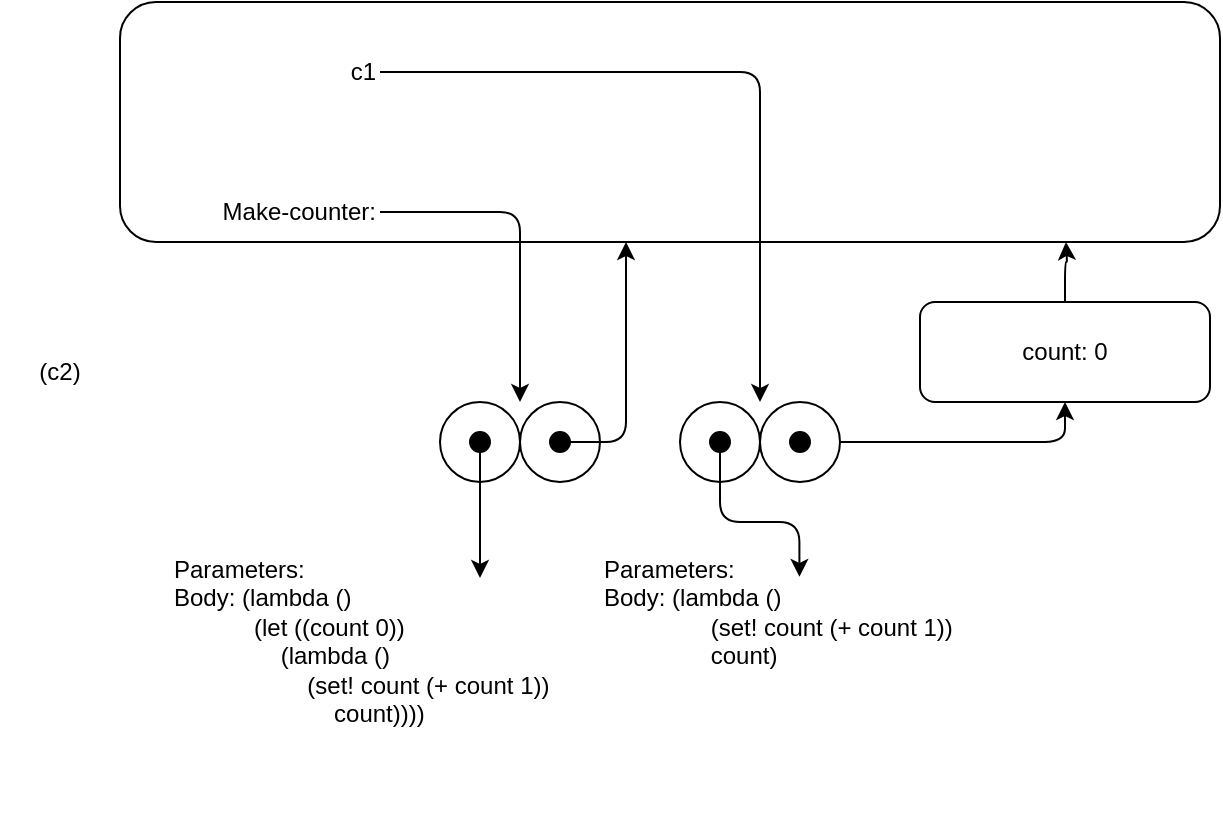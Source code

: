 <mxfile version="15.4.0" type="device"><diagram id="C5RBs43oDa-KdzZeNtuy" name="Page-1"><mxGraphModel dx="650" dy="986" grid="1" gridSize="10" guides="1" tooltips="1" connect="1" arrows="1" fold="1" page="1" pageScale="1" pageWidth="827" pageHeight="1169" math="0" shadow="0"><root><mxCell id="WIyWlLk6GJQsqaUBKTNV-0"/><mxCell id="WIyWlLk6GJQsqaUBKTNV-1" parent="WIyWlLk6GJQsqaUBKTNV-0"/><mxCell id="o-_9nYZFaqmN13SJYw0Y-0" value="(c2)" style="text;html=1;strokeColor=none;fillColor=none;align=center;verticalAlign=middle;whiteSpace=wrap;rounded=0;" vertex="1" parent="WIyWlLk6GJQsqaUBKTNV-1"><mxGeometry x="60" y="210" width="60" height="30" as="geometry"/></mxCell><mxCell id="o-_9nYZFaqmN13SJYw0Y-1" value="" style="rounded=1;whiteSpace=wrap;html=1;" vertex="1" parent="WIyWlLk6GJQsqaUBKTNV-1"><mxGeometry x="120" y="40" width="550" height="120" as="geometry"/></mxCell><mxCell id="o-_9nYZFaqmN13SJYw0Y-7" style="edgeStyle=orthogonalEdgeStyle;rounded=1;orthogonalLoop=1;jettySize=auto;html=1;" edge="1" parent="WIyWlLk6GJQsqaUBKTNV-1" source="o-_9nYZFaqmN13SJYw0Y-2"><mxGeometry relative="1" as="geometry"><mxPoint x="320" y="240" as="targetPoint"/><Array as="points"><mxPoint x="320" y="145"/></Array></mxGeometry></mxCell><mxCell id="o-_9nYZFaqmN13SJYw0Y-2" value="Make-counter:" style="text;html=1;strokeColor=none;fillColor=none;align=right;verticalAlign=middle;whiteSpace=wrap;rounded=0;" vertex="1" parent="WIyWlLk6GJQsqaUBKTNV-1"><mxGeometry x="130" y="130" width="120" height="30" as="geometry"/></mxCell><mxCell id="o-_9nYZFaqmN13SJYw0Y-3" value="" style="ellipse;whiteSpace=wrap;html=1;" vertex="1" parent="WIyWlLk6GJQsqaUBKTNV-1"><mxGeometry x="280" y="240" width="40" height="40" as="geometry"/></mxCell><mxCell id="o-_9nYZFaqmN13SJYw0Y-4" value="" style="ellipse;whiteSpace=wrap;html=1;" vertex="1" parent="WIyWlLk6GJQsqaUBKTNV-1"><mxGeometry x="320" y="240" width="40" height="40" as="geometry"/></mxCell><mxCell id="o-_9nYZFaqmN13SJYw0Y-15" style="edgeStyle=orthogonalEdgeStyle;rounded=1;orthogonalLoop=1;jettySize=auto;html=1;" edge="1" parent="WIyWlLk6GJQsqaUBKTNV-1" source="o-_9nYZFaqmN13SJYw0Y-5" target="o-_9nYZFaqmN13SJYw0Y-1"><mxGeometry relative="1" as="geometry"><Array as="points"><mxPoint x="373" y="260"/></Array></mxGeometry></mxCell><mxCell id="o-_9nYZFaqmN13SJYw0Y-5" value="" style="ellipse;whiteSpace=wrap;html=1;fillColor=#000000;" vertex="1" parent="WIyWlLk6GJQsqaUBKTNV-1"><mxGeometry x="335" y="255" width="10" height="10" as="geometry"/></mxCell><mxCell id="o-_9nYZFaqmN13SJYw0Y-10" style="edgeStyle=orthogonalEdgeStyle;rounded=1;orthogonalLoop=1;jettySize=auto;html=1;" edge="1" parent="WIyWlLk6GJQsqaUBKTNV-1" source="o-_9nYZFaqmN13SJYw0Y-6"><mxGeometry relative="1" as="geometry"><mxPoint x="300" y="328" as="targetPoint"/></mxGeometry></mxCell><mxCell id="o-_9nYZFaqmN13SJYw0Y-6" value="" style="ellipse;whiteSpace=wrap;html=1;fillColor=#000000;" vertex="1" parent="WIyWlLk6GJQsqaUBKTNV-1"><mxGeometry x="295" y="255" width="10" height="10" as="geometry"/></mxCell><mxCell id="o-_9nYZFaqmN13SJYw0Y-9" value="Parameters:&amp;nbsp;&lt;br&gt;Body:&amp;nbsp;&lt;span&gt;(lambda ()&lt;br&gt;&lt;/span&gt;&lt;span&gt;&lt;span style=&quot;white-space: pre&quot;&gt;&#9;&lt;/span&gt;&amp;nbsp; &amp;nbsp; (let ((count 0))&lt;/span&gt;&lt;br&gt;&lt;span&gt;&amp;nbsp; &amp;nbsp; &amp;nbsp; &lt;span style=&quot;white-space: pre&quot;&gt;&#9;&lt;/span&gt;&lt;span style=&quot;white-space: pre&quot;&gt;&#9;&lt;/span&gt;(lambda ()&lt;/span&gt;&lt;br&gt;&lt;span&gt;&amp;nbsp; &amp;nbsp; &amp;nbsp; &amp;nbsp; &lt;span style=&quot;white-space: pre&quot;&gt;&#9;&lt;/span&gt;&amp;nbsp; &amp;nbsp; (set! count (+ count 1))&lt;/span&gt;&lt;br&gt;&lt;div&gt;&amp;nbsp; &amp;nbsp; &amp;nbsp; &amp;nbsp;&lt;span style=&quot;white-space: pre&quot;&gt;&#9;&lt;/span&gt; &lt;span style=&quot;white-space: pre&quot;&gt;&#9;&lt;/span&gt;&lt;span style=&quot;white-space: pre&quot;&gt;&#9;&lt;/span&gt;count))))&lt;/div&gt;" style="text;html=1;strokeColor=none;fillColor=none;align=left;verticalAlign=top;whiteSpace=wrap;rounded=0;horizontal=1;" vertex="1" parent="WIyWlLk6GJQsqaUBKTNV-1"><mxGeometry x="145" y="310" width="200" height="140" as="geometry"/></mxCell><mxCell id="o-_9nYZFaqmN13SJYw0Y-21" style="edgeStyle=orthogonalEdgeStyle;rounded=1;orthogonalLoop=1;jettySize=auto;html=1;" edge="1" parent="WIyWlLk6GJQsqaUBKTNV-1" source="o-_9nYZFaqmN13SJYw0Y-16"><mxGeometry relative="1" as="geometry"><mxPoint x="440" y="240" as="targetPoint"/><Array as="points"><mxPoint x="440" y="75"/></Array></mxGeometry></mxCell><mxCell id="o-_9nYZFaqmN13SJYw0Y-16" value="c1" style="text;html=1;strokeColor=none;fillColor=none;align=right;verticalAlign=middle;whiteSpace=wrap;rounded=0;" vertex="1" parent="WIyWlLk6GJQsqaUBKTNV-1"><mxGeometry x="130" y="60" width="120" height="30" as="geometry"/></mxCell><mxCell id="o-_9nYZFaqmN13SJYw0Y-17" value="" style="ellipse;whiteSpace=wrap;html=1;" vertex="1" parent="WIyWlLk6GJQsqaUBKTNV-1"><mxGeometry x="400" y="240" width="40" height="40" as="geometry"/></mxCell><mxCell id="o-_9nYZFaqmN13SJYw0Y-24" style="edgeStyle=orthogonalEdgeStyle;rounded=1;orthogonalLoop=1;jettySize=auto;html=1;entryX=0.5;entryY=1;entryDx=0;entryDy=0;" edge="1" parent="WIyWlLk6GJQsqaUBKTNV-1" source="o-_9nYZFaqmN13SJYw0Y-18" target="o-_9nYZFaqmN13SJYw0Y-23"><mxGeometry relative="1" as="geometry"/></mxCell><mxCell id="o-_9nYZFaqmN13SJYw0Y-18" value="" style="ellipse;whiteSpace=wrap;html=1;" vertex="1" parent="WIyWlLk6GJQsqaUBKTNV-1"><mxGeometry x="440" y="240" width="40" height="40" as="geometry"/></mxCell><mxCell id="o-_9nYZFaqmN13SJYw0Y-19" value="" style="ellipse;whiteSpace=wrap;html=1;fillColor=#000000;" vertex="1" parent="WIyWlLk6GJQsqaUBKTNV-1"><mxGeometry x="455" y="255" width="10" height="10" as="geometry"/></mxCell><mxCell id="o-_9nYZFaqmN13SJYw0Y-26" style="edgeStyle=orthogonalEdgeStyle;rounded=1;orthogonalLoop=1;jettySize=auto;html=1;" edge="1" parent="WIyWlLk6GJQsqaUBKTNV-1" source="o-_9nYZFaqmN13SJYw0Y-20"><mxGeometry relative="1" as="geometry"><mxPoint x="459.714" y="327.429" as="targetPoint"/><Array as="points"><mxPoint x="420" y="300"/><mxPoint x="460" y="300"/></Array></mxGeometry></mxCell><mxCell id="o-_9nYZFaqmN13SJYw0Y-20" value="" style="ellipse;whiteSpace=wrap;html=1;fillColor=#000000;" vertex="1" parent="WIyWlLk6GJQsqaUBKTNV-1"><mxGeometry x="415" y="255" width="10" height="10" as="geometry"/></mxCell><mxCell id="o-_9nYZFaqmN13SJYw0Y-22" value="Parameters:&amp;nbsp;&lt;br&gt;Body:&amp;nbsp;&lt;span&gt;(lambda ()&lt;/span&gt;&lt;div&gt;&amp;nbsp; &amp;nbsp; &amp;nbsp; &amp;nbsp; &lt;span style=&quot;white-space: pre&quot;&gt;&#9;&lt;/span&gt;(set! count (+ count 1))&lt;/div&gt;&lt;div&gt;&amp;nbsp; &amp;nbsp; &amp;nbsp; &amp;nbsp; &lt;span style=&quot;white-space: pre&quot;&gt;&#9;&lt;/span&gt;count)&lt;/div&gt;" style="text;html=1;strokeColor=none;fillColor=none;align=left;verticalAlign=top;whiteSpace=wrap;rounded=0;horizontal=1;" vertex="1" parent="WIyWlLk6GJQsqaUBKTNV-1"><mxGeometry x="360" y="310" width="200" height="140" as="geometry"/></mxCell><mxCell id="o-_9nYZFaqmN13SJYw0Y-25" style="edgeStyle=orthogonalEdgeStyle;rounded=1;orthogonalLoop=1;jettySize=auto;html=1;" edge="1" parent="WIyWlLk6GJQsqaUBKTNV-1" source="o-_9nYZFaqmN13SJYw0Y-23"><mxGeometry relative="1" as="geometry"><mxPoint x="593" y="160" as="targetPoint"/></mxGeometry></mxCell><mxCell id="o-_9nYZFaqmN13SJYw0Y-23" value="count: 0" style="rounded=1;whiteSpace=wrap;html=1;" vertex="1" parent="WIyWlLk6GJQsqaUBKTNV-1"><mxGeometry x="520" y="190" width="145" height="50" as="geometry"/></mxCell></root></mxGraphModel></diagram></mxfile>